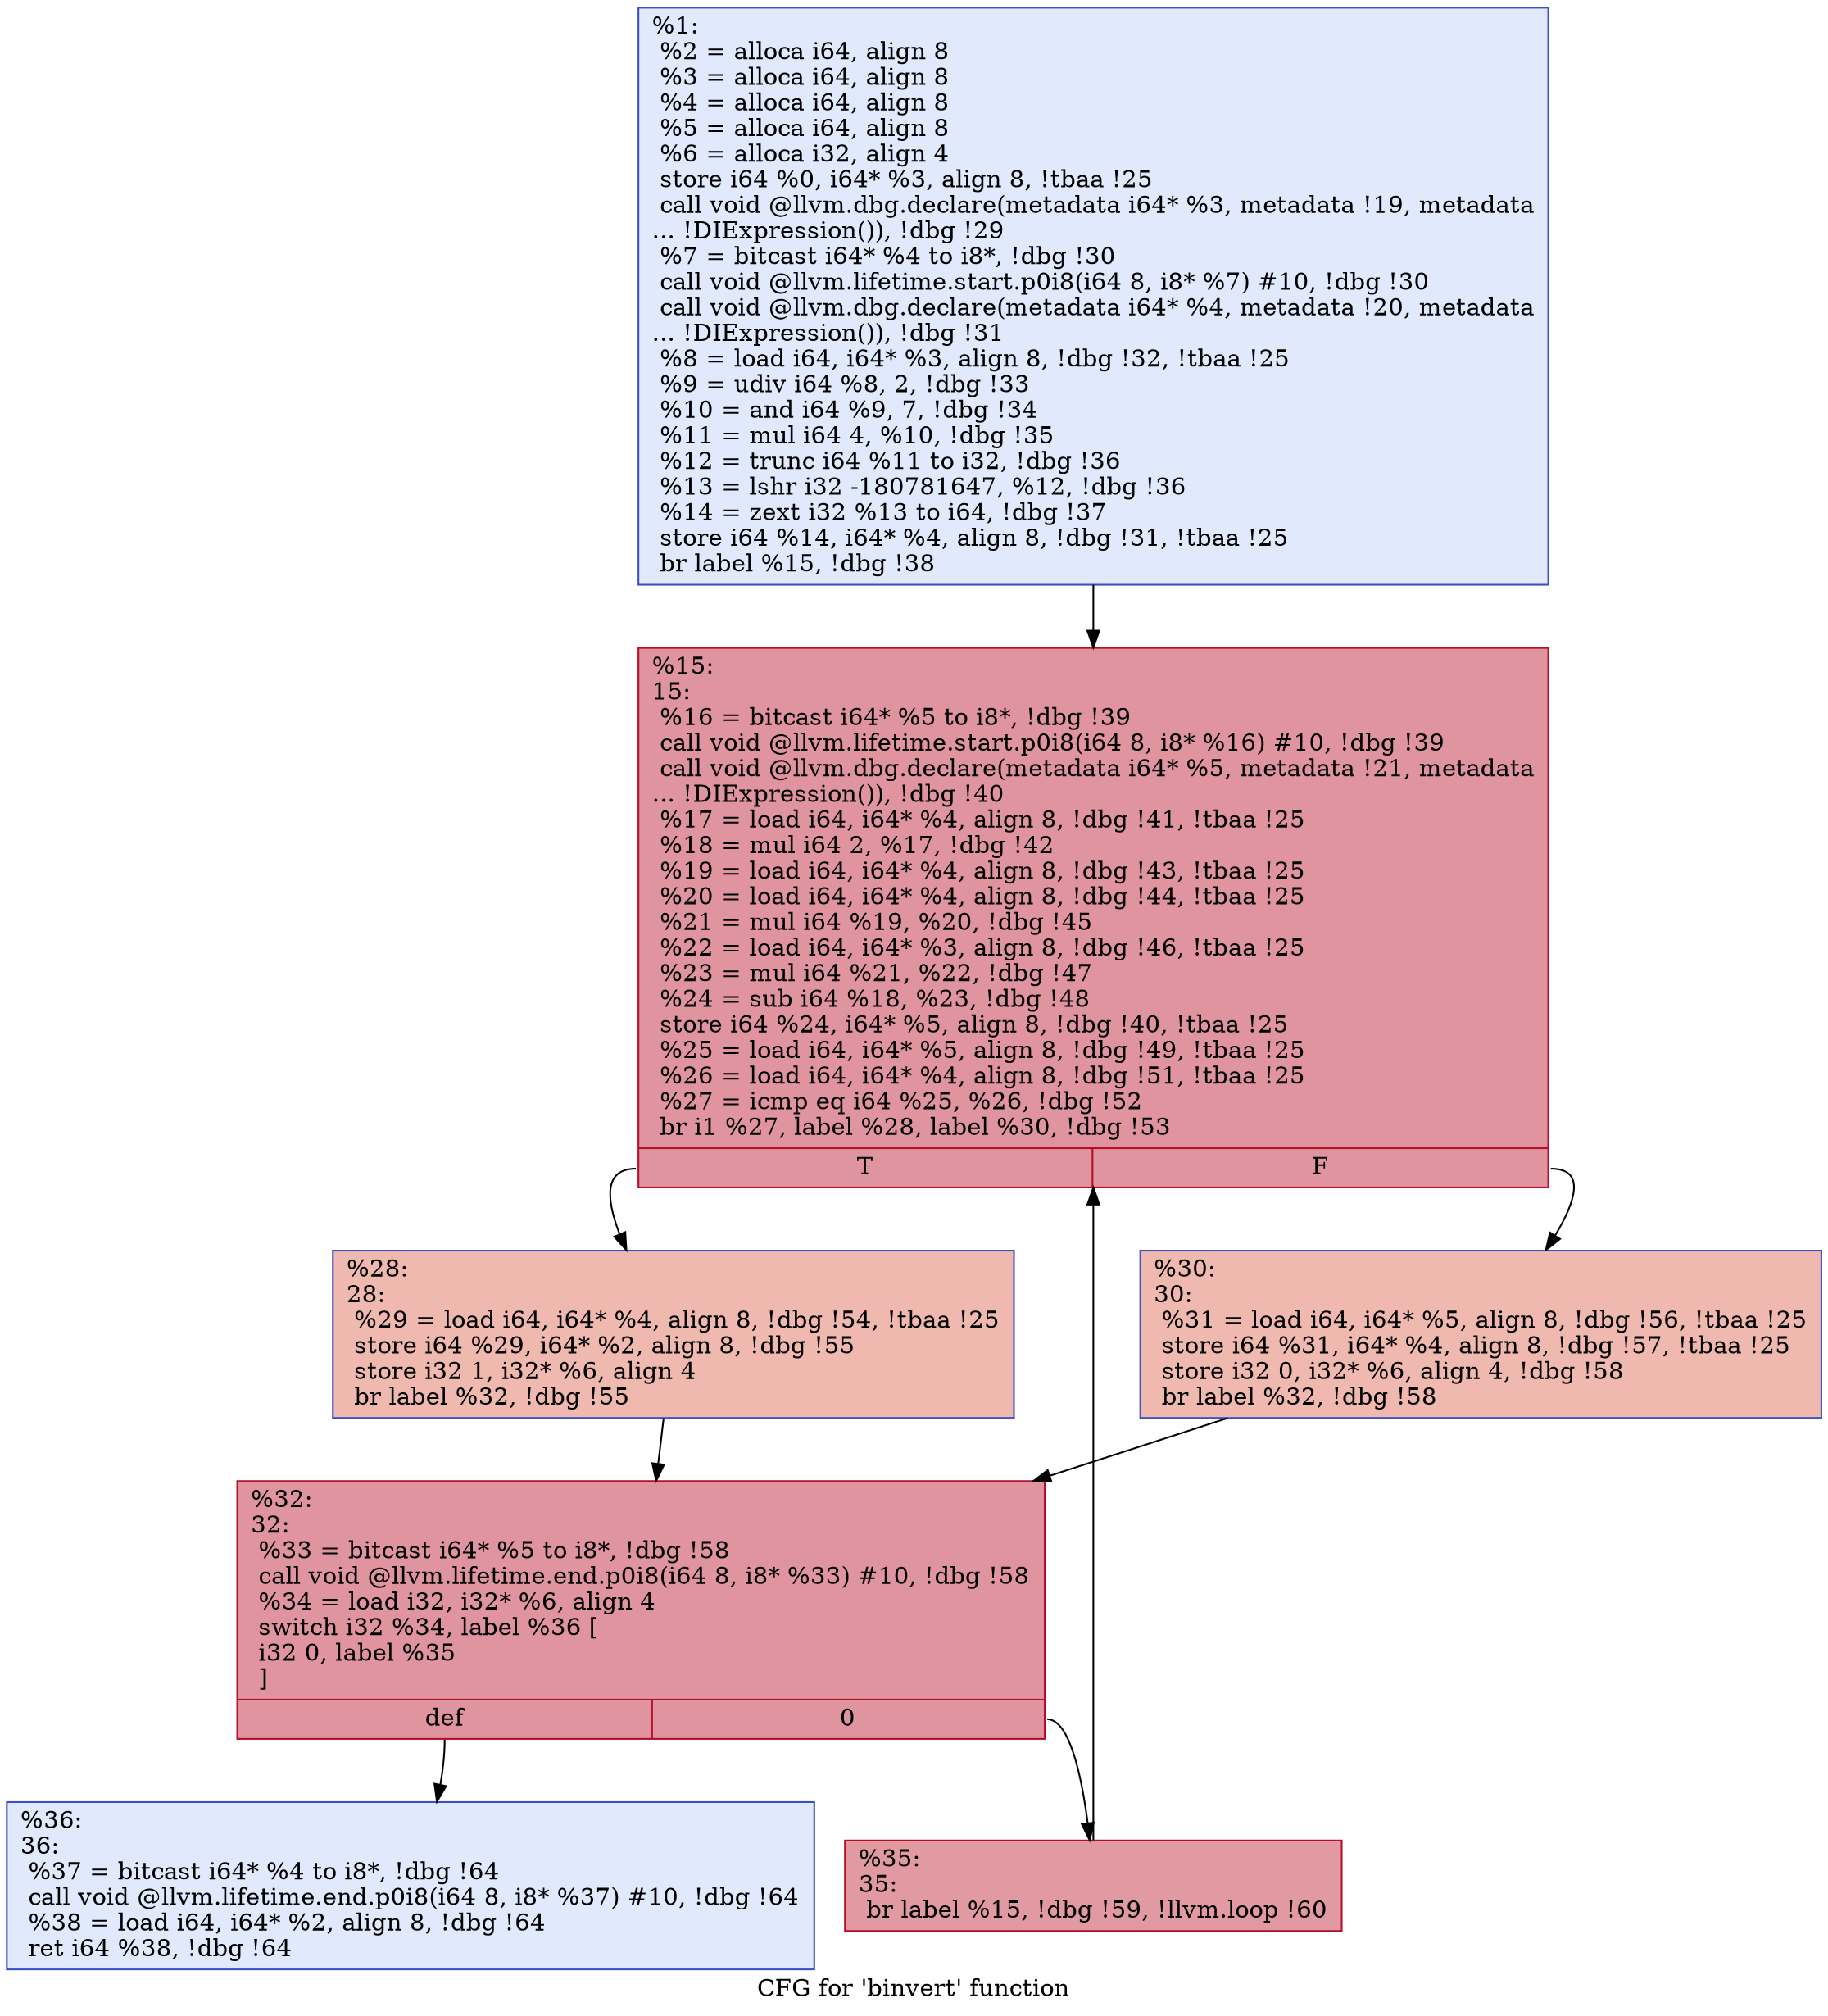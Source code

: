 digraph "CFG for 'binvert' function" {
	label="CFG for 'binvert' function";

	Node0x135d7f0 [shape=record,color="#3d50c3ff", style=filled, fillcolor="#b9d0f970",label="{%1:\l  %2 = alloca i64, align 8\l  %3 = alloca i64, align 8\l  %4 = alloca i64, align 8\l  %5 = alloca i64, align 8\l  %6 = alloca i32, align 4\l  store i64 %0, i64* %3, align 8, !tbaa !25\l  call void @llvm.dbg.declare(metadata i64* %3, metadata !19, metadata\l... !DIExpression()), !dbg !29\l  %7 = bitcast i64* %4 to i8*, !dbg !30\l  call void @llvm.lifetime.start.p0i8(i64 8, i8* %7) #10, !dbg !30\l  call void @llvm.dbg.declare(metadata i64* %4, metadata !20, metadata\l... !DIExpression()), !dbg !31\l  %8 = load i64, i64* %3, align 8, !dbg !32, !tbaa !25\l  %9 = udiv i64 %8, 2, !dbg !33\l  %10 = and i64 %9, 7, !dbg !34\l  %11 = mul i64 4, %10, !dbg !35\l  %12 = trunc i64 %11 to i32, !dbg !36\l  %13 = lshr i32 -180781647, %12, !dbg !36\l  %14 = zext i32 %13 to i64, !dbg !37\l  store i64 %14, i64* %4, align 8, !dbg !31, !tbaa !25\l  br label %15, !dbg !38\l}"];
	Node0x135d7f0 -> Node0x135d880;
	Node0x135d880 [shape=record,color="#b70d28ff", style=filled, fillcolor="#b70d2870",label="{%15:\l15:                                               \l  %16 = bitcast i64* %5 to i8*, !dbg !39\l  call void @llvm.lifetime.start.p0i8(i64 8, i8* %16) #10, !dbg !39\l  call void @llvm.dbg.declare(metadata i64* %5, metadata !21, metadata\l... !DIExpression()), !dbg !40\l  %17 = load i64, i64* %4, align 8, !dbg !41, !tbaa !25\l  %18 = mul i64 2, %17, !dbg !42\l  %19 = load i64, i64* %4, align 8, !dbg !43, !tbaa !25\l  %20 = load i64, i64* %4, align 8, !dbg !44, !tbaa !25\l  %21 = mul i64 %19, %20, !dbg !45\l  %22 = load i64, i64* %3, align 8, !dbg !46, !tbaa !25\l  %23 = mul i64 %21, %22, !dbg !47\l  %24 = sub i64 %18, %23, !dbg !48\l  store i64 %24, i64* %5, align 8, !dbg !40, !tbaa !25\l  %25 = load i64, i64* %5, align 8, !dbg !49, !tbaa !25\l  %26 = load i64, i64* %4, align 8, !dbg !51, !tbaa !25\l  %27 = icmp eq i64 %25, %26, !dbg !52\l  br i1 %27, label %28, label %30, !dbg !53\l|{<s0>T|<s1>F}}"];
	Node0x135d880:s0 -> Node0x135d8d0;
	Node0x135d880:s1 -> Node0x135d920;
	Node0x135d8d0 [shape=record,color="#3d50c3ff", style=filled, fillcolor="#de614d70",label="{%28:\l28:                                               \l  %29 = load i64, i64* %4, align 8, !dbg !54, !tbaa !25\l  store i64 %29, i64* %2, align 8, !dbg !55\l  store i32 1, i32* %6, align 4\l  br label %32, !dbg !55\l}"];
	Node0x135d8d0 -> Node0x135d970;
	Node0x135d920 [shape=record,color="#3d50c3ff", style=filled, fillcolor="#de614d70",label="{%30:\l30:                                               \l  %31 = load i64, i64* %5, align 8, !dbg !56, !tbaa !25\l  store i64 %31, i64* %4, align 8, !dbg !57, !tbaa !25\l  store i32 0, i32* %6, align 4, !dbg !58\l  br label %32, !dbg !58\l}"];
	Node0x135d920 -> Node0x135d970;
	Node0x135d970 [shape=record,color="#b70d28ff", style=filled, fillcolor="#b70d2870",label="{%32:\l32:                                               \l  %33 = bitcast i64* %5 to i8*, !dbg !58\l  call void @llvm.lifetime.end.p0i8(i64 8, i8* %33) #10, !dbg !58\l  %34 = load i32, i32* %6, align 4\l  switch i32 %34, label %36 [\l    i32 0, label %35\l  ]\l|{<s0>def|<s1>0}}"];
	Node0x135d970:s0 -> Node0x135da10;
	Node0x135d970:s1 -> Node0x135d9c0;
	Node0x135d9c0 [shape=record,color="#b70d28ff", style=filled, fillcolor="#bb1b2c70",label="{%35:\l35:                                               \l  br label %15, !dbg !59, !llvm.loop !60\l}"];
	Node0x135d9c0 -> Node0x135d880;
	Node0x135da10 [shape=record,color="#3d50c3ff", style=filled, fillcolor="#b9d0f970",label="{%36:\l36:                                               \l  %37 = bitcast i64* %4 to i8*, !dbg !64\l  call void @llvm.lifetime.end.p0i8(i64 8, i8* %37) #10, !dbg !64\l  %38 = load i64, i64* %2, align 8, !dbg !64\l  ret i64 %38, !dbg !64\l}"];
}
